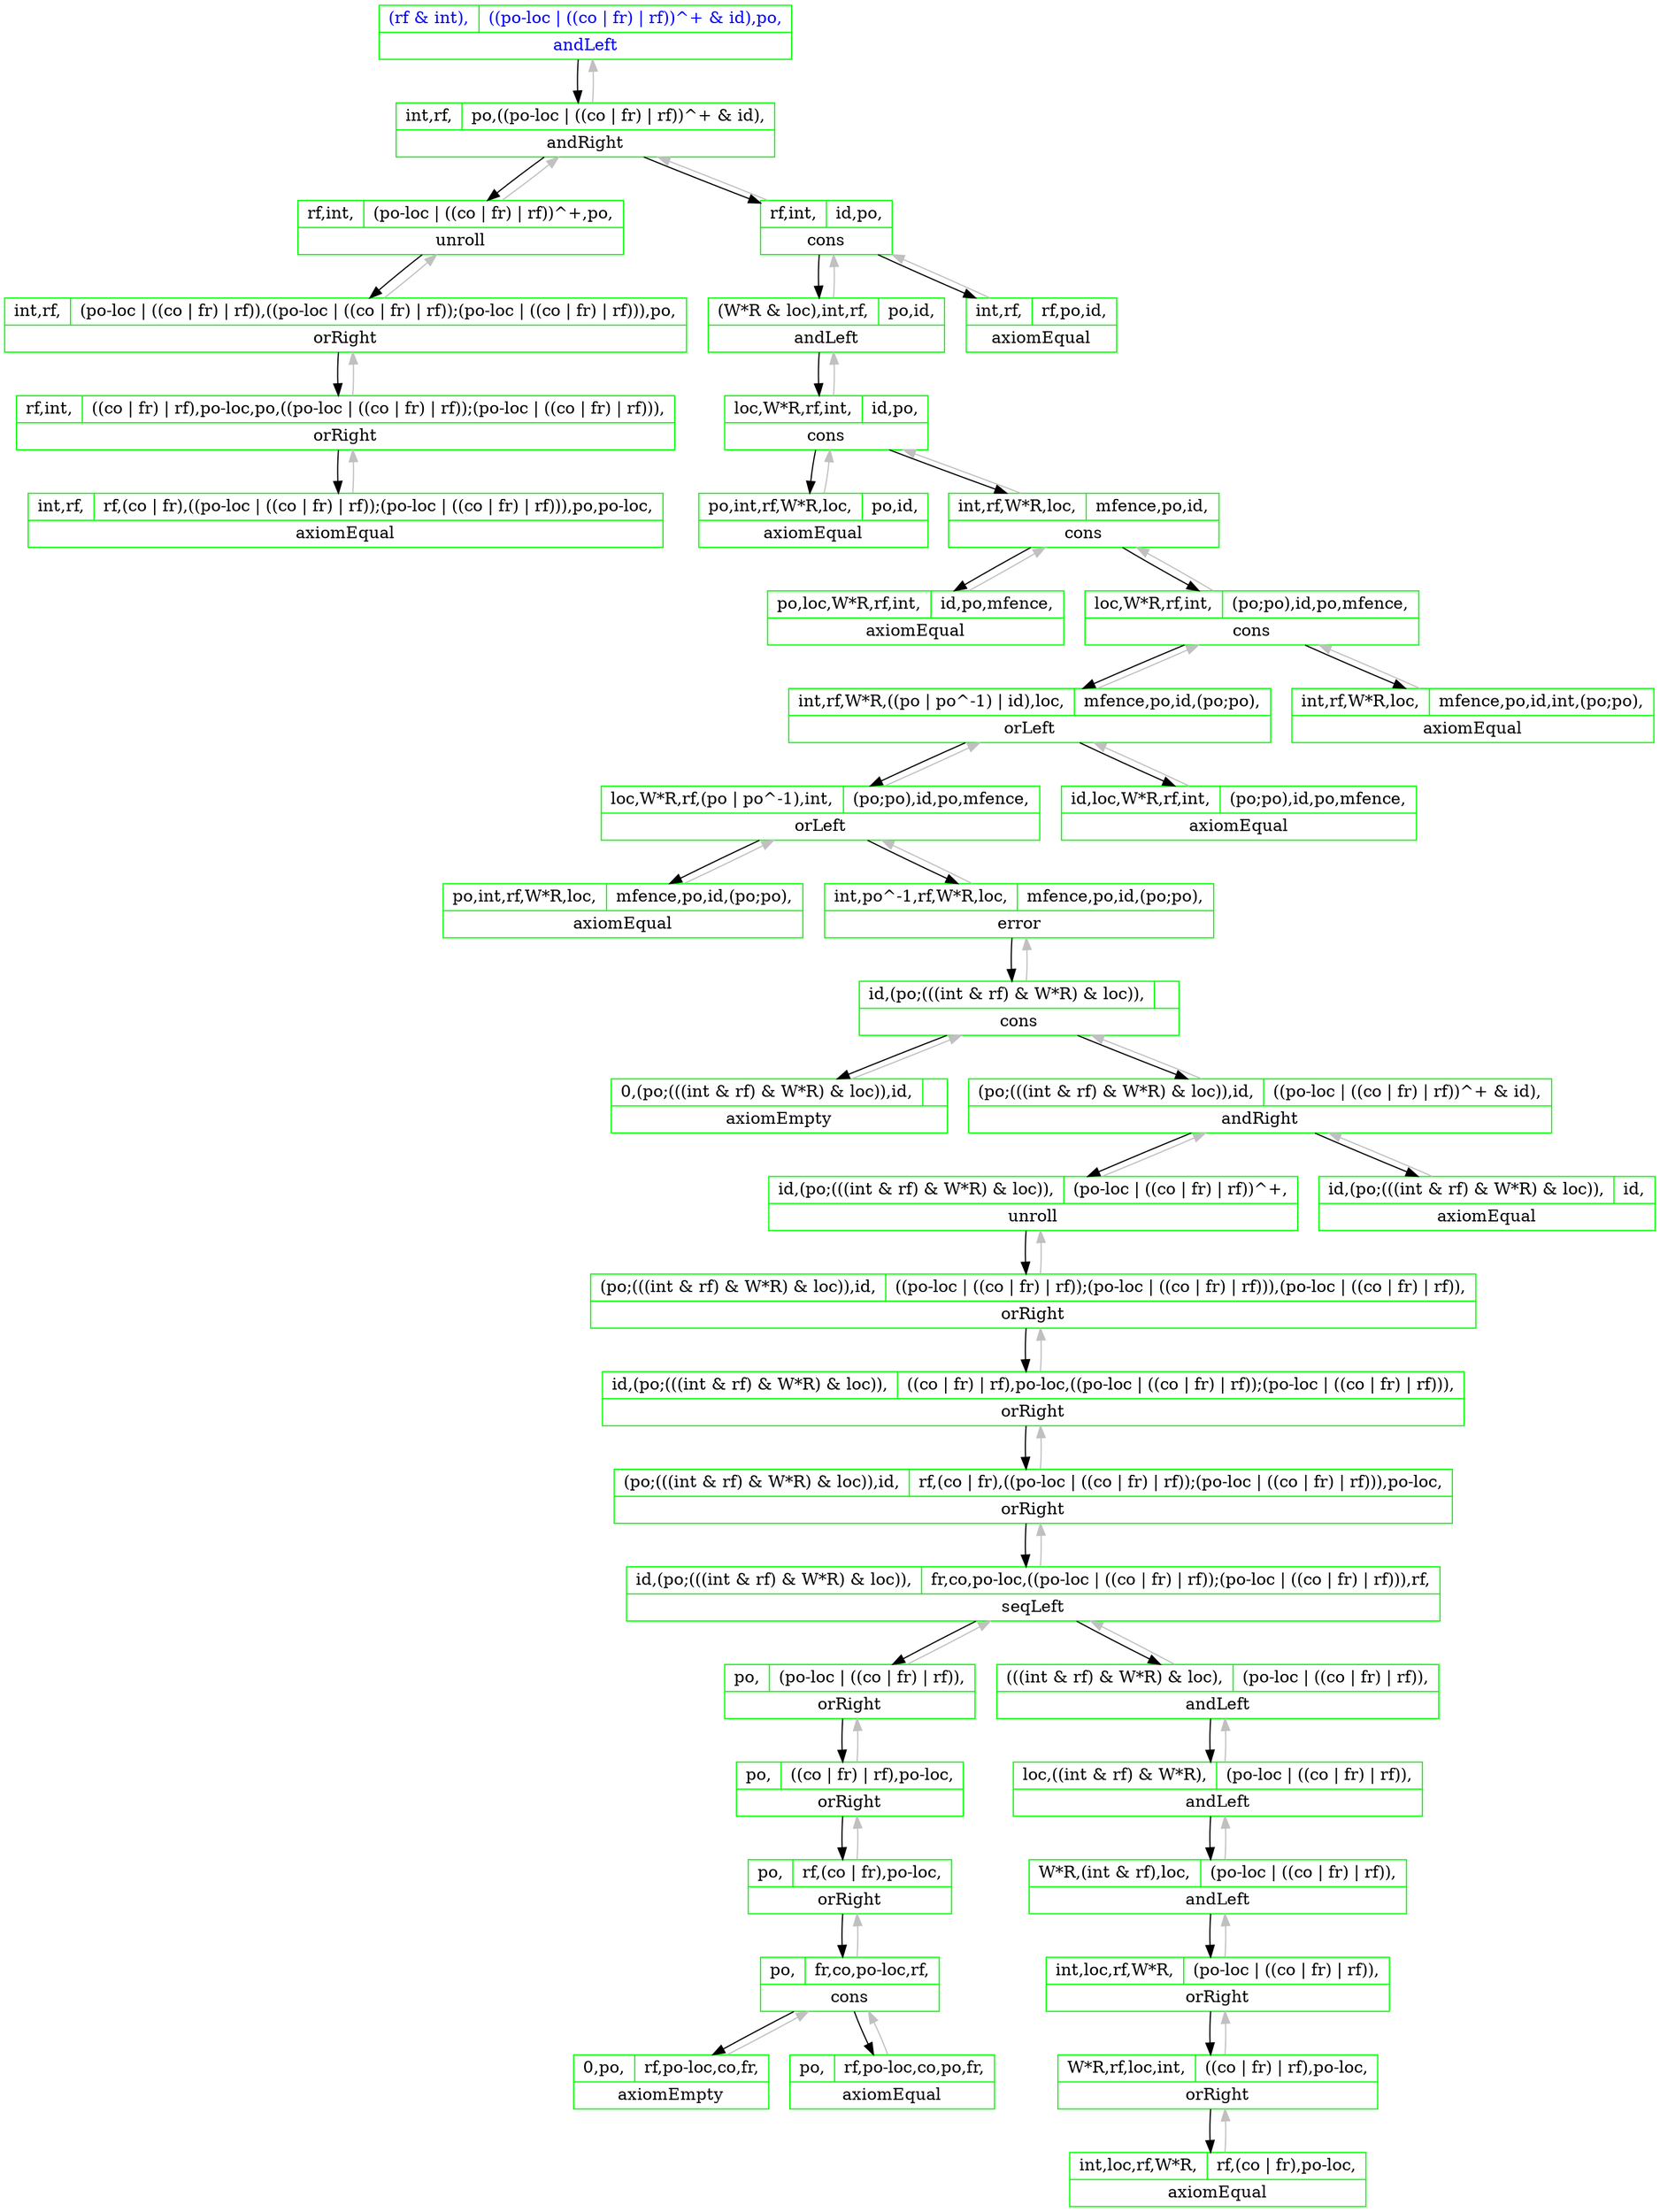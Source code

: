 digraph { 
node [shape=record];
"0x7fc1fdf2a0e8"[label="{{(rf & int), | ((po-loc \| ((co \| fr) \| rf))^+ & id),po,} | andLeft}", color=green, fontcolor=blue];
"0x7fc1fdf20108"[label="{{int,rf, | po,((po-loc \| ((co \| fr) \| rf))^+ & id),} | andRight}", color=green, fontcolor=black];
"0x7fc1fdf2a758"[label="{{rf,int, | (po-loc \| ((co \| fr) \| rf))^+,po,} | unroll}", color=green, fontcolor=black];
"0x7fc1fe80c488"[label="{{int,rf, | (po-loc \| ((co \| fr) \| rf)),((po-loc \| ((co \| fr) \| rf));(po-loc \| ((co \| fr) \| rf))),po,} | orRight}", color=green, fontcolor=black];
"0x7fc1fe8081d8"[label="{{rf,int, | ((co \| fr) \| rf),po-loc,po,((po-loc \| ((co \| fr) \| rf));(po-loc \| ((co \| fr) \| rf))),} | orRight}", color=green, fontcolor=black];
"0x7fc1fe807a78"[label="{{int,rf, | rf,(co \| fr),((po-loc \| ((co \| fr) \| rf));(po-loc \| ((co \| fr) \| rf))),po,po-loc,} | axiomEqual}", color=green, fontcolor=black];
"0x7fc1fe807a78" -> "0x7fc1fe8081d8"[color = grey];
"0x7fc1fe8081d8" -> "0x7fc1fe807a78";
"0x7fc1fe8081d8" -> "0x7fc1fe80c488"[color = grey];
"0x7fc1fe80c488" -> "0x7fc1fe8081d8";
"0x7fc1fe80c488" -> "0x7fc1fdf2a758"[color = grey];
"0x7fc1fdf2a758" -> "0x7fc1fe80c488";
"0x7fc1fdf2a758" -> "0x7fc1fdf20108"[color = grey];
"0x7fc1fdf20108" -> "0x7fc1fdf2a758";
"0x7fc1fdf2a808"[label="{{rf,int, | id,po,} | cons}", color=green, fontcolor=black];
"0x7fc1fe80d868"[label="{{(W*R & loc),int,rf, | po,id,} | andLeft}", color=green, fontcolor=black];
"0x7fc1fe807fa8"[label="{{loc,W*R,rf,int, | id,po,} | cons}", color=green, fontcolor=black];
"0x7fc1fe807bc8"[label="{{po,int,rf,W*R,loc, | po,id,} | axiomEqual}", color=green, fontcolor=black];
"0x7fc1fe807bc8" -> "0x7fc1fe807fa8"[color = grey];
"0x7fc1fe807fa8" -> "0x7fc1fe807bc8";
"0x7fc1fe807508"[label="{{int,rf,W*R,loc, | mfence,po,id,} | cons}", color=green, fontcolor=black];
"0x7fc1fe8041e8"[label="{{po,loc,W*R,rf,int, | id,po,mfence,} | axiomEqual}", color=green, fontcolor=black];
"0x7fc1fe8041e8" -> "0x7fc1fe807508"[color = grey];
"0x7fc1fe807508" -> "0x7fc1fe8041e8";
"0x7fc1fe808308"[label="{{loc,W*R,rf,int, | (po;po),id,po,mfence,} | cons}", color=green, fontcolor=black];
"0x7fc1fdf2ad98"[label="{{int,rf,W*R,((po \| po^-1) \| id),loc, | mfence,po,id,(po;po),} | orLeft}", color=green, fontcolor=black];
"0x7fc1fdf2aac8"[label="{{loc,W*R,rf,(po \| po^-1),int, | (po;po),id,po,mfence,} | orLeft}", color=green, fontcolor=black];
"0x7fc1fdf2b748"[label="{{po,int,rf,W*R,loc, | mfence,po,id,(po;po),} | axiomEqual}", color=green, fontcolor=black];
"0x7fc1fdf2b748" -> "0x7fc1fdf2aac8"[color = grey];
"0x7fc1fdf2aac8" -> "0x7fc1fdf2b748";
"0x7fc1fdf2b978"[label="{{int,po^-1,rf,W*R,loc, | mfence,po,id,(po;po),} | error}", color=green, fontcolor=black];
"0x7fc1fdf2c458"[label="{{id,(po;(((int & rf) & W*R) & loc)), | } | cons}", color=green, fontcolor=black];
"0x7fc1fdf2bf58"[label="{{0,(po;(((int & rf) & W*R) & loc)),id, | } | axiomEmpty}", color=green, fontcolor=black];
"0x7fc1fdf2bf58" -> "0x7fc1fdf2c458"[color = grey];
"0x7fc1fdf2c458" -> "0x7fc1fdf2bf58";
"0x7fc1fdf2c818"[label="{{(po;(((int & rf) & W*R) & loc)),id, | ((po-loc \| ((co \| fr) \| rf))^+ & id),} | andRight}", color=green, fontcolor=black];
"0x7fc1fdf2d4f8"[label="{{id,(po;(((int & rf) & W*R) & loc)), | (po-loc \| ((co \| fr) \| rf))^+,} | unroll}", color=green, fontcolor=black];
"0x7fc1fdf2d928"[label="{{(po;(((int & rf) & W*R) & loc)),id, | ((po-loc \| ((co \| fr) \| rf));(po-loc \| ((co \| fr) \| rf))),(po-loc \| ((co \| fr) \| rf)),} | orRight}", color=green, fontcolor=black];
"0x7fc1fdf2db78"[label="{{id,(po;(((int & rf) & W*R) & loc)), | ((co \| fr) \| rf),po-loc,((po-loc \| ((co \| fr) \| rf));(po-loc \| ((co \| fr) \| rf))),} | orRight}", color=green, fontcolor=black];
"0x7fc1fdf2dd08"[label="{{(po;(((int & rf) & W*R) & loc)),id, | rf,(co \| fr),((po-loc \| ((co \| fr) \| rf));(po-loc \| ((co \| fr) \| rf))),po-loc,} | orRight}", color=green, fontcolor=black];
"0x7fc1fdf2df18"[label="{{id,(po;(((int & rf) & W*R) & loc)), | fr,co,po-loc,((po-loc \| ((co \| fr) \| rf));(po-loc \| ((co \| fr) \| rf))),rf,} | seqLeft}", color=green, fontcolor=black];
"0x7fc1fdf2e0f8"[label="{{po, | (po-loc \| ((co \| fr) \| rf)),} | orRight}", color=green, fontcolor=black];
"0x7fc1fdf2e6b8"[label="{{po, | ((co \| fr) \| rf),po-loc,} | orRight}", color=green, fontcolor=black];
"0x7fc1fdf2e838"[label="{{po, | rf,(co \| fr),po-loc,} | orRight}", color=green, fontcolor=black];
"0x7fc1fdf2e988"[label="{{po, | fr,co,po-loc,rf,} | cons}", color=green, fontcolor=black];
"0x7fc1fdf2ec68"[label="{{0,po, | rf,po-loc,co,fr,} | axiomEmpty}", color=green, fontcolor=black];
"0x7fc1fdf2ec68" -> "0x7fc1fdf2e988"[color = grey];
"0x7fc1fdf2e988" -> "0x7fc1fdf2ec68";
"0x7fc1fdf2ede8"[label="{{po, | rf,po-loc,co,po,fr,} | axiomEqual}", color=green, fontcolor=black];
"0x7fc1fdf2ede8" -> "0x7fc1fdf2e988"[color = grey];
"0x7fc1fdf2e988" -> "0x7fc1fdf2ede8";
"0x7fc1fdf2e988" -> "0x7fc1fdf2e838"[color = grey];
"0x7fc1fdf2e838" -> "0x7fc1fdf2e988";
"0x7fc1fdf2e838" -> "0x7fc1fdf2e6b8"[color = grey];
"0x7fc1fdf2e6b8" -> "0x7fc1fdf2e838";
"0x7fc1fdf2e6b8" -> "0x7fc1fdf2e0f8"[color = grey];
"0x7fc1fdf2e0f8" -> "0x7fc1fdf2e6b8";
"0x7fc1fdf2e0f8" -> "0x7fc1fdf2df18"[color = grey];
"0x7fc1fdf2df18" -> "0x7fc1fdf2e0f8";
"0x7fc1fdf2e308"[label="{{(((int & rf) & W*R) & loc), | (po-loc \| ((co \| fr) \| rf)),} | andLeft}", color=green, fontcolor=black];
"0x7fc1fdf2f7f8"[label="{{loc,((int & rf) & W*R), | (po-loc \| ((co \| fr) \| rf)),} | andLeft}", color=green, fontcolor=black];
"0x7fc1fdf2fa08"[label="{{W*R,(int & rf),loc, | (po-loc \| ((co \| fr) \| rf)),} | andLeft}", color=green, fontcolor=black];
"0x7fc1fdf2fb68"[label="{{int,loc,rf,W*R, | (po-loc \| ((co \| fr) \| rf)),} | orRight}", color=green, fontcolor=black];
"0x7fc1fdf2fc88"[label="{{W*R,rf,loc,int, | ((co \| fr) \| rf),po-loc,} | orRight}", color=green, fontcolor=black];
"0x7fc1fdf2fe88"[label="{{int,loc,rf,W*R, | rf,(co \| fr),po-loc,} | axiomEqual}", color=green, fontcolor=black];
"0x7fc1fdf2fe88" -> "0x7fc1fdf2fc88"[color = grey];
"0x7fc1fdf2fc88" -> "0x7fc1fdf2fe88";
"0x7fc1fdf2fc88" -> "0x7fc1fdf2fb68"[color = grey];
"0x7fc1fdf2fb68" -> "0x7fc1fdf2fc88";
"0x7fc1fdf2fb68" -> "0x7fc1fdf2fa08"[color = grey];
"0x7fc1fdf2fa08" -> "0x7fc1fdf2fb68";
"0x7fc1fdf2fa08" -> "0x7fc1fdf2f7f8"[color = grey];
"0x7fc1fdf2f7f8" -> "0x7fc1fdf2fa08";
"0x7fc1fdf2f7f8" -> "0x7fc1fdf2e308"[color = grey];
"0x7fc1fdf2e308" -> "0x7fc1fdf2f7f8";
"0x7fc1fdf2e308" -> "0x7fc1fdf2df18"[color = grey];
"0x7fc1fdf2df18" -> "0x7fc1fdf2e308";
"0x7fc1fdf2df18" -> "0x7fc1fdf2dd08"[color = grey];
"0x7fc1fdf2dd08" -> "0x7fc1fdf2df18";
"0x7fc1fdf2dd08" -> "0x7fc1fdf2db78"[color = grey];
"0x7fc1fdf2db78" -> "0x7fc1fdf2dd08";
"0x7fc1fdf2db78" -> "0x7fc1fdf2d928"[color = grey];
"0x7fc1fdf2d928" -> "0x7fc1fdf2db78";
"0x7fc1fdf2d928" -> "0x7fc1fdf2d4f8"[color = grey];
"0x7fc1fdf2d4f8" -> "0x7fc1fdf2d928";
"0x7fc1fdf2d4f8" -> "0x7fc1fdf2c818"[color = grey];
"0x7fc1fdf2c818" -> "0x7fc1fdf2d4f8";
"0x7fc1fdf2d668"[label="{{id,(po;(((int & rf) & W*R) & loc)), | id,} | axiomEqual}", color=green, fontcolor=black];
"0x7fc1fdf2d668" -> "0x7fc1fdf2c818"[color = grey];
"0x7fc1fdf2c818" -> "0x7fc1fdf2d668";
"0x7fc1fdf2c818" -> "0x7fc1fdf2c458"[color = grey];
"0x7fc1fdf2c458" -> "0x7fc1fdf2c818";
"0x7fc1fdf2c458" -> "0x7fc1fdf2b978"[color = grey];
"0x7fc1fdf2b978" -> "0x7fc1fdf2c458";
"0x7fc1fdf2b978" -> "0x7fc1fdf2aac8"[color = grey];
"0x7fc1fdf2aac8" -> "0x7fc1fdf2b978";
"0x7fc1fdf2aac8" -> "0x7fc1fdf2ad98"[color = grey];
"0x7fc1fdf2ad98" -> "0x7fc1fdf2aac8";
"0x7fc1fdf2b328"[label="{{id,loc,W*R,rf,int, | (po;po),id,po,mfence,} | axiomEqual}", color=green, fontcolor=black];
"0x7fc1fdf2b328" -> "0x7fc1fdf2ad98"[color = grey];
"0x7fc1fdf2ad98" -> "0x7fc1fdf2b328";
"0x7fc1fdf2ad98" -> "0x7fc1fe808308"[color = grey];
"0x7fc1fe808308" -> "0x7fc1fdf2ad98";
"0x7fc1fdf2afa8"[label="{{int,rf,W*R,loc, | mfence,po,id,int,(po;po),} | axiomEqual}", color=green, fontcolor=black];
"0x7fc1fdf2afa8" -> "0x7fc1fe808308"[color = grey];
"0x7fc1fe808308" -> "0x7fc1fdf2afa8";
"0x7fc1fe808308" -> "0x7fc1fe807508"[color = grey];
"0x7fc1fe807508" -> "0x7fc1fe808308";
"0x7fc1fe807508" -> "0x7fc1fe807fa8"[color = grey];
"0x7fc1fe807fa8" -> "0x7fc1fe807508";
"0x7fc1fe807fa8" -> "0x7fc1fe80d868"[color = grey];
"0x7fc1fe80d868" -> "0x7fc1fe807fa8";
"0x7fc1fe80d868" -> "0x7fc1fdf2a808"[color = grey];
"0x7fc1fdf2a808" -> "0x7fc1fe80d868";
"0x7fc1fe808598"[label="{{int,rf, | rf,po,id,} | axiomEqual}", color=green, fontcolor=black];
"0x7fc1fe808598" -> "0x7fc1fdf2a808"[color = grey];
"0x7fc1fdf2a808" -> "0x7fc1fe808598";
"0x7fc1fdf2a808" -> "0x7fc1fdf20108"[color = grey];
"0x7fc1fdf20108" -> "0x7fc1fdf2a808";
"0x7fc1fdf20108" -> "0x7fc1fdf2a0e8"[color = grey];
"0x7fc1fdf2a0e8" -> "0x7fc1fdf20108";
}